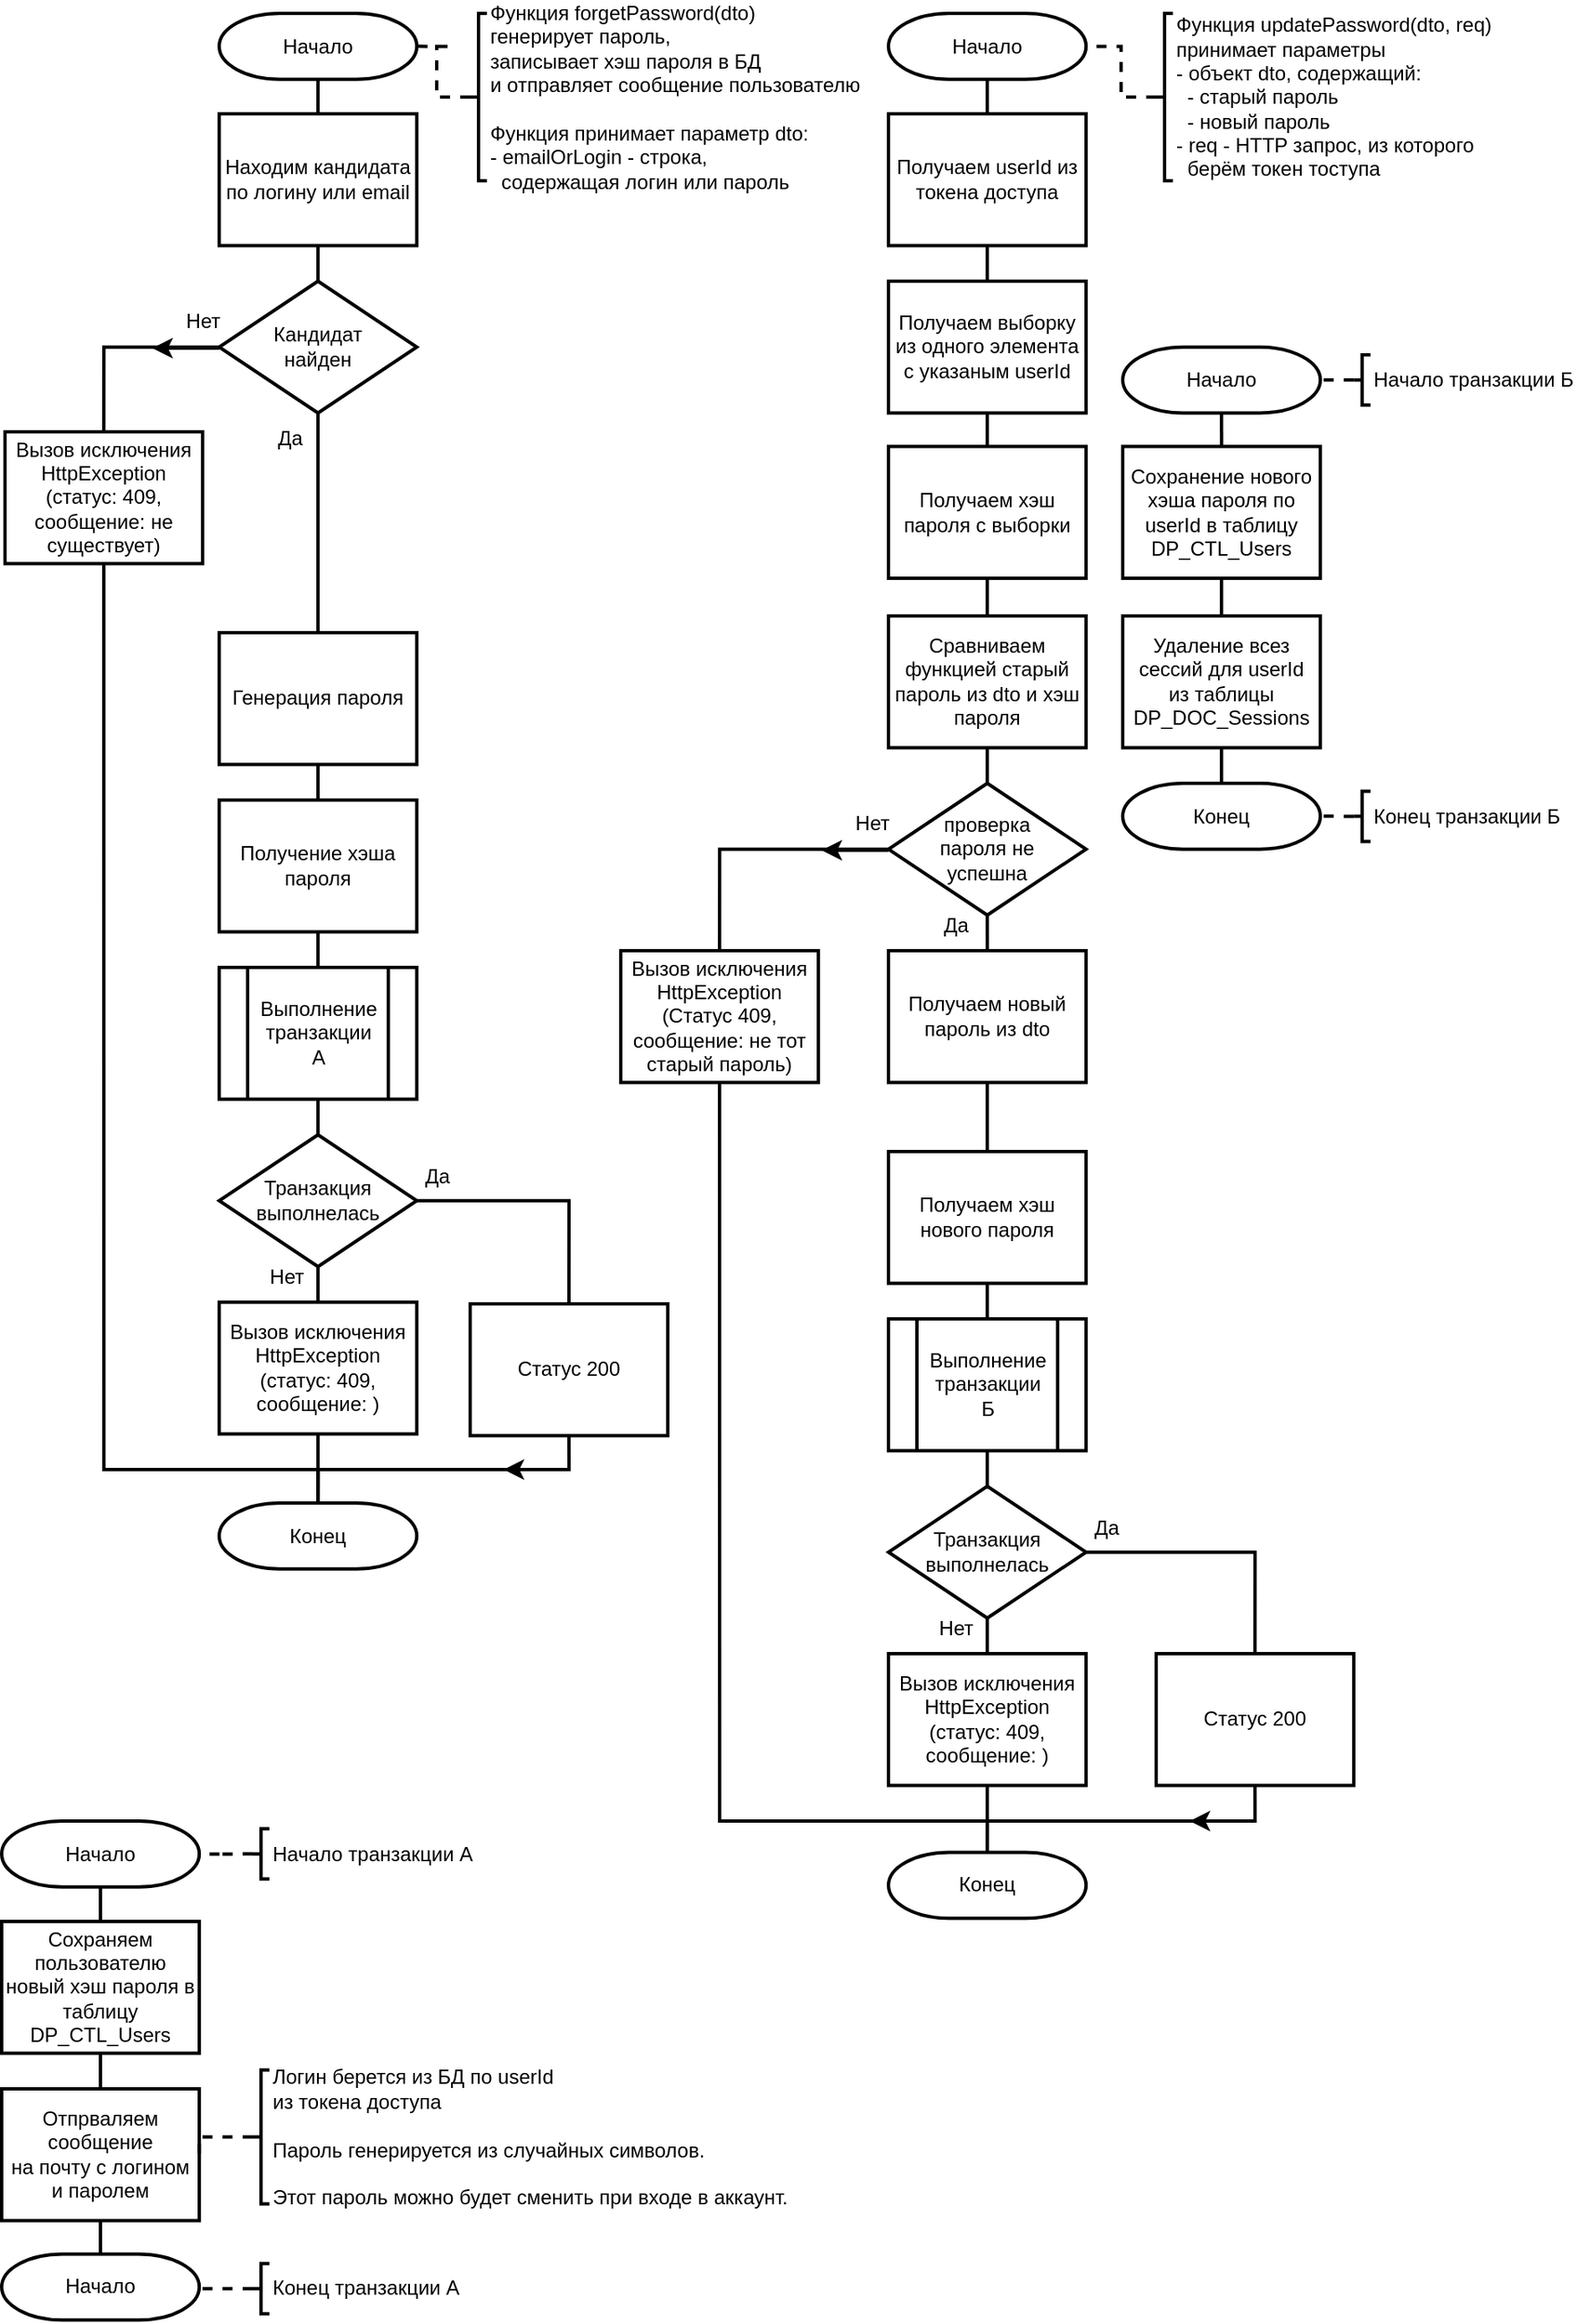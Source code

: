 <mxfile version="21.2.8" type="device">
  <diagram name="Page-1" id="kvOCVS-2oar1exU39d4m">
    <mxGraphModel dx="2245" dy="828" grid="1" gridSize="10" guides="1" tooltips="1" connect="1" arrows="1" fold="1" page="1" pageScale="1" pageWidth="827" pageHeight="1169" math="0" shadow="0">
      <root>
        <mxCell id="0" />
        <mxCell id="1" parent="0" />
        <mxCell id="h9ZfaHMag2D2NoeH-0F6-19" style="edgeStyle=orthogonalEdgeStyle;rounded=0;orthogonalLoop=1;jettySize=auto;html=1;exitX=0.5;exitY=1;exitDx=0;exitDy=0;exitPerimeter=0;entryX=0.5;entryY=0;entryDx=0;entryDy=0;endArrow=none;endFill=0;strokeWidth=2;" parent="1" source="h9ZfaHMag2D2NoeH-0F6-1" target="h9ZfaHMag2D2NoeH-0F6-2" edge="1">
          <mxGeometry relative="1" as="geometry" />
        </mxCell>
        <mxCell id="h9ZfaHMag2D2NoeH-0F6-1" value="Начало" style="strokeWidth=2;html=1;shape=mxgraph.flowchart.terminator;whiteSpace=wrap;" parent="1" vertex="1">
          <mxGeometry x="10" y="40" width="118.11" height="39.37" as="geometry" />
        </mxCell>
        <mxCell id="h9ZfaHMag2D2NoeH-0F6-20" style="edgeStyle=orthogonalEdgeStyle;rounded=0;orthogonalLoop=1;jettySize=auto;html=1;exitX=0.5;exitY=1;exitDx=0;exitDy=0;entryX=0.5;entryY=0;entryDx=0;entryDy=0;entryPerimeter=0;strokeWidth=2;endArrow=none;endFill=0;" parent="1" source="h9ZfaHMag2D2NoeH-0F6-2" target="h9ZfaHMag2D2NoeH-0F6-4" edge="1">
          <mxGeometry relative="1" as="geometry" />
        </mxCell>
        <mxCell id="h9ZfaHMag2D2NoeH-0F6-2" value="Находим кандидата по логину или email" style="rounded=0;whiteSpace=wrap;html=1;absoluteArcSize=1;arcSize=14;strokeWidth=2;" parent="1" vertex="1">
          <mxGeometry x="10" y="100" width="118.11" height="78.74" as="geometry" />
        </mxCell>
        <mxCell id="iGPbOTBsOZ7Pedutyobs-1" style="edgeStyle=orthogonalEdgeStyle;rounded=0;orthogonalLoop=1;jettySize=auto;html=1;exitX=0.5;exitY=1;exitDx=0;exitDy=0;exitPerimeter=0;entryX=0.5;entryY=0;entryDx=0;entryDy=0;endArrow=none;endFill=0;strokeWidth=2;" parent="1" source="h9ZfaHMag2D2NoeH-0F6-4" target="h9ZfaHMag2D2NoeH-0F6-6" edge="1">
          <mxGeometry relative="1" as="geometry" />
        </mxCell>
        <mxCell id="iGPbOTBsOZ7Pedutyobs-2" style="edgeStyle=orthogonalEdgeStyle;rounded=0;orthogonalLoop=1;jettySize=auto;html=1;exitX=0;exitY=0.5;exitDx=0;exitDy=0;exitPerimeter=0;entryX=0.5;entryY=0;entryDx=0;entryDy=0;strokeWidth=2;endArrow=none;endFill=0;" parent="1" source="h9ZfaHMag2D2NoeH-0F6-4" target="h9ZfaHMag2D2NoeH-0F6-5" edge="1">
          <mxGeometry relative="1" as="geometry" />
        </mxCell>
        <mxCell id="h9ZfaHMag2D2NoeH-0F6-4" value="Кандидат&lt;br&gt;найден" style="strokeWidth=2;html=1;shape=mxgraph.flowchart.decision;whiteSpace=wrap;" parent="1" vertex="1">
          <mxGeometry x="10" y="200" width="118.11" height="78.74" as="geometry" />
        </mxCell>
        <mxCell id="iGPbOTBsOZ7Pedutyobs-4" style="edgeStyle=orthogonalEdgeStyle;rounded=0;orthogonalLoop=1;jettySize=auto;html=1;exitX=0.5;exitY=1;exitDx=0;exitDy=0;entryX=0.5;entryY=0;entryDx=0;entryDy=0;entryPerimeter=0;strokeWidth=2;endArrow=none;endFill=0;" parent="1" source="h9ZfaHMag2D2NoeH-0F6-5" target="h9ZfaHMag2D2NoeH-0F6-17" edge="1">
          <mxGeometry relative="1" as="geometry">
            <Array as="points">
              <mxPoint x="-59" y="910" />
              <mxPoint x="69" y="910" />
            </Array>
          </mxGeometry>
        </mxCell>
        <mxCell id="h9ZfaHMag2D2NoeH-0F6-5" value="Вызов исключения HttpException&lt;br&gt;(статус: 409, сообщение: не существует)" style="rounded=0;whiteSpace=wrap;html=1;absoluteArcSize=1;arcSize=14;strokeWidth=2;" parent="1" vertex="1">
          <mxGeometry x="-118" y="290" width="118.11" height="78.74" as="geometry" />
        </mxCell>
        <mxCell id="h9ZfaHMag2D2NoeH-0F6-23" style="edgeStyle=orthogonalEdgeStyle;rounded=0;orthogonalLoop=1;jettySize=auto;html=1;exitX=0.5;exitY=1;exitDx=0;exitDy=0;entryX=0.5;entryY=0;entryDx=0;entryDy=0;strokeWidth=2;endArrow=none;endFill=0;" parent="1" source="h9ZfaHMag2D2NoeH-0F6-6" target="h9ZfaHMag2D2NoeH-0F6-7" edge="1">
          <mxGeometry relative="1" as="geometry" />
        </mxCell>
        <mxCell id="h9ZfaHMag2D2NoeH-0F6-6" value="Генерация пароля" style="rounded=0;whiteSpace=wrap;html=1;absoluteArcSize=1;arcSize=14;strokeWidth=2;" parent="1" vertex="1">
          <mxGeometry x="10" y="410" width="118.11" height="78.74" as="geometry" />
        </mxCell>
        <mxCell id="h9ZfaHMag2D2NoeH-0F6-24" style="edgeStyle=orthogonalEdgeStyle;rounded=0;orthogonalLoop=1;jettySize=auto;html=1;exitX=0.5;exitY=1;exitDx=0;exitDy=0;entryX=0.5;entryY=0;entryDx=0;entryDy=0;strokeWidth=2;endArrow=none;endFill=0;" parent="1" source="h9ZfaHMag2D2NoeH-0F6-7" target="h9ZfaHMag2D2NoeH-0F6-8" edge="1">
          <mxGeometry relative="1" as="geometry" />
        </mxCell>
        <mxCell id="h9ZfaHMag2D2NoeH-0F6-7" value="Получение хэша пароля" style="rounded=0;whiteSpace=wrap;html=1;absoluteArcSize=1;arcSize=14;strokeWidth=2;" parent="1" vertex="1">
          <mxGeometry x="10" y="510" width="118.11" height="78.74" as="geometry" />
        </mxCell>
        <mxCell id="h9ZfaHMag2D2NoeH-0F6-25" style="edgeStyle=orthogonalEdgeStyle;rounded=0;orthogonalLoop=1;jettySize=auto;html=1;exitX=0.5;exitY=1;exitDx=0;exitDy=0;entryX=0.5;entryY=0;entryDx=0;entryDy=0;entryPerimeter=0;strokeWidth=2;endArrow=none;endFill=0;" parent="1" source="h9ZfaHMag2D2NoeH-0F6-8" target="h9ZfaHMag2D2NoeH-0F6-9" edge="1">
          <mxGeometry relative="1" as="geometry" />
        </mxCell>
        <mxCell id="h9ZfaHMag2D2NoeH-0F6-8" value="Выполнение транзакции&lt;br&gt;А" style="verticalLabelPosition=middle;verticalAlign=middle;html=1;shape=process;whiteSpace=wrap;rounded=0;size=0.14;arcSize=6;labelPosition=center;align=center;strokeWidth=2;" parent="1" vertex="1">
          <mxGeometry x="10" y="610" width="118.11" height="78.74" as="geometry" />
        </mxCell>
        <mxCell id="h9ZfaHMag2D2NoeH-0F6-26" style="edgeStyle=orthogonalEdgeStyle;rounded=0;orthogonalLoop=1;jettySize=auto;html=1;exitX=0.5;exitY=1;exitDx=0;exitDy=0;exitPerimeter=0;entryX=0.5;entryY=0;entryDx=0;entryDy=0;strokeWidth=2;endArrow=none;endFill=0;" parent="1" source="h9ZfaHMag2D2NoeH-0F6-9" target="h9ZfaHMag2D2NoeH-0F6-16" edge="1">
          <mxGeometry relative="1" as="geometry" />
        </mxCell>
        <mxCell id="h9ZfaHMag2D2NoeH-0F6-27" style="edgeStyle=orthogonalEdgeStyle;rounded=0;orthogonalLoop=1;jettySize=auto;html=1;exitX=1;exitY=0.5;exitDx=0;exitDy=0;exitPerimeter=0;entryX=0.5;entryY=0;entryDx=0;entryDy=0;strokeWidth=2;endArrow=none;endFill=0;" parent="1" source="h9ZfaHMag2D2NoeH-0F6-9" target="h9ZfaHMag2D2NoeH-0F6-18" edge="1">
          <mxGeometry relative="1" as="geometry" />
        </mxCell>
        <mxCell id="h9ZfaHMag2D2NoeH-0F6-9" value="Транзакция выполнелась" style="strokeWidth=2;html=1;shape=mxgraph.flowchart.decision;whiteSpace=wrap;" parent="1" vertex="1">
          <mxGeometry x="10" y="710" width="118.11" height="78.74" as="geometry" />
        </mxCell>
        <mxCell id="h9ZfaHMag2D2NoeH-0F6-31" style="edgeStyle=orthogonalEdgeStyle;rounded=0;orthogonalLoop=1;jettySize=auto;html=1;exitX=0.5;exitY=1;exitDx=0;exitDy=0;exitPerimeter=0;entryX=0.5;entryY=0;entryDx=0;entryDy=0;strokeWidth=2;endArrow=none;endFill=0;" parent="1" source="h9ZfaHMag2D2NoeH-0F6-10" target="h9ZfaHMag2D2NoeH-0F6-11" edge="1">
          <mxGeometry relative="1" as="geometry" />
        </mxCell>
        <mxCell id="h9ZfaHMag2D2NoeH-0F6-10" value="Начало" style="strokeWidth=2;html=1;shape=mxgraph.flowchart.terminator;whiteSpace=wrap;" parent="1" vertex="1">
          <mxGeometry x="-120" y="1120" width="118.11" height="39.37" as="geometry" />
        </mxCell>
        <mxCell id="h9ZfaHMag2D2NoeH-0F6-32" style="edgeStyle=orthogonalEdgeStyle;rounded=0;orthogonalLoop=1;jettySize=auto;html=1;exitX=0.5;exitY=1;exitDx=0;exitDy=0;entryX=0.5;entryY=0;entryDx=0;entryDy=0;strokeWidth=2;endArrow=none;endFill=0;" parent="1" source="h9ZfaHMag2D2NoeH-0F6-11" target="h9ZfaHMag2D2NoeH-0F6-12" edge="1">
          <mxGeometry relative="1" as="geometry" />
        </mxCell>
        <mxCell id="h9ZfaHMag2D2NoeH-0F6-11" value="Сохраняем пользователю новый хэш пароля в таблицу DP_CTL_Users" style="rounded=0;whiteSpace=wrap;html=1;absoluteArcSize=1;arcSize=14;strokeWidth=2;" parent="1" vertex="1">
          <mxGeometry x="-120" y="1180" width="118.11" height="78.74" as="geometry" />
        </mxCell>
        <mxCell id="h9ZfaHMag2D2NoeH-0F6-33" style="edgeStyle=orthogonalEdgeStyle;rounded=0;orthogonalLoop=1;jettySize=auto;html=1;exitX=0.5;exitY=1;exitDx=0;exitDy=0;entryX=0.5;entryY=0;entryDx=0;entryDy=0;entryPerimeter=0;strokeWidth=2;endArrow=none;endFill=0;" parent="1" source="h9ZfaHMag2D2NoeH-0F6-12" target="h9ZfaHMag2D2NoeH-0F6-15" edge="1">
          <mxGeometry relative="1" as="geometry" />
        </mxCell>
        <mxCell id="h9ZfaHMag2D2NoeH-0F6-12" value="Отпрваляем сообщение&lt;br&gt;на почту с логином и паролем" style="rounded=0;whiteSpace=wrap;html=1;absoluteArcSize=1;arcSize=14;strokeWidth=2;" parent="1" vertex="1">
          <mxGeometry x="-120" y="1280" width="118.11" height="78.74" as="geometry" />
        </mxCell>
        <mxCell id="h9ZfaHMag2D2NoeH-0F6-14" style="edgeStyle=orthogonalEdgeStyle;rounded=0;orthogonalLoop=1;jettySize=auto;html=1;exitX=0;exitY=0.5;exitDx=0;exitDy=0;exitPerimeter=0;entryX=1;entryY=0.5;entryDx=0;entryDy=0;strokeWidth=2;endArrow=none;endFill=0;dashed=1;" parent="1" source="h9ZfaHMag2D2NoeH-0F6-13" target="h9ZfaHMag2D2NoeH-0F6-12" edge="1">
          <mxGeometry relative="1" as="geometry" />
        </mxCell>
        <mxCell id="h9ZfaHMag2D2NoeH-0F6-13" value="Логин берется из БД по userId&lt;br&gt;из токена доступа&lt;br&gt;&lt;br&gt;Пароль генерируется из случайных символов.&lt;br&gt;&lt;br&gt;Этот пароль можно будет сменить при входе в аккаунт." style="strokeWidth=2;html=1;shape=mxgraph.flowchart.annotation_2;align=left;labelPosition=right;pointerEvents=1;" parent="1" vertex="1">
          <mxGeometry x="30" y="1268.74" width="10" height="80" as="geometry" />
        </mxCell>
        <mxCell id="h9ZfaHMag2D2NoeH-0F6-15" value="Начало" style="strokeWidth=2;html=1;shape=mxgraph.flowchart.terminator;whiteSpace=wrap;" parent="1" vertex="1">
          <mxGeometry x="-120" y="1378.74" width="118.11" height="39.37" as="geometry" />
        </mxCell>
        <mxCell id="h9ZfaHMag2D2NoeH-0F6-28" style="edgeStyle=orthogonalEdgeStyle;rounded=0;orthogonalLoop=1;jettySize=auto;html=1;exitX=0.5;exitY=1;exitDx=0;exitDy=0;entryX=0.5;entryY=0;entryDx=0;entryDy=0;entryPerimeter=0;strokeWidth=2;endArrow=none;endFill=0;" parent="1" source="h9ZfaHMag2D2NoeH-0F6-16" target="h9ZfaHMag2D2NoeH-0F6-17" edge="1">
          <mxGeometry relative="1" as="geometry" />
        </mxCell>
        <mxCell id="h9ZfaHMag2D2NoeH-0F6-16" value="Вызов исключения&lt;br&gt;HttpException&lt;br&gt;(статус: 409, сообщение: )" style="rounded=0;whiteSpace=wrap;html=1;absoluteArcSize=1;arcSize=14;strokeWidth=2;" parent="1" vertex="1">
          <mxGeometry x="10" y="810" width="118.11" height="78.74" as="geometry" />
        </mxCell>
        <mxCell id="h9ZfaHMag2D2NoeH-0F6-17" value="Конец" style="strokeWidth=2;html=1;shape=mxgraph.flowchart.terminator;whiteSpace=wrap;" parent="1" vertex="1">
          <mxGeometry x="10" y="930" width="118.11" height="39.37" as="geometry" />
        </mxCell>
        <mxCell id="h9ZfaHMag2D2NoeH-0F6-29" style="edgeStyle=orthogonalEdgeStyle;rounded=0;orthogonalLoop=1;jettySize=auto;html=1;exitX=0.5;exitY=1;exitDx=0;exitDy=0;entryX=0.5;entryY=0;entryDx=0;entryDy=0;entryPerimeter=0;endArrow=none;endFill=0;strokeWidth=2;" parent="1" source="h9ZfaHMag2D2NoeH-0F6-18" target="h9ZfaHMag2D2NoeH-0F6-17" edge="1">
          <mxGeometry relative="1" as="geometry">
            <Array as="points">
              <mxPoint x="219" y="910" />
              <mxPoint x="69" y="910" />
            </Array>
          </mxGeometry>
        </mxCell>
        <mxCell id="h9ZfaHMag2D2NoeH-0F6-18" value="Статус 200" style="rounded=0;whiteSpace=wrap;html=1;absoluteArcSize=1;arcSize=14;strokeWidth=2;" parent="1" vertex="1">
          <mxGeometry x="160" y="811" width="118.11" height="78.74" as="geometry" />
        </mxCell>
        <mxCell id="h9ZfaHMag2D2NoeH-0F6-30" value="" style="endArrow=classic;html=1;rounded=0;strokeWidth=2;" parent="1" edge="1">
          <mxGeometry width="50" height="50" relative="1" as="geometry">
            <mxPoint x="220.0" y="910" as="sourcePoint" />
            <mxPoint x="180.0" y="910" as="targetPoint" />
          </mxGeometry>
        </mxCell>
        <mxCell id="h9ZfaHMag2D2NoeH-0F6-35" style="edgeStyle=orthogonalEdgeStyle;rounded=0;orthogonalLoop=1;jettySize=auto;html=1;exitX=0;exitY=0.5;exitDx=0;exitDy=0;exitPerimeter=0;entryX=1;entryY=0.5;entryDx=0;entryDy=0;entryPerimeter=0;strokeWidth=2;dashed=1;endArrow=none;endFill=0;" parent="1" source="h9ZfaHMag2D2NoeH-0F6-34" target="h9ZfaHMag2D2NoeH-0F6-1" edge="1">
          <mxGeometry relative="1" as="geometry" />
        </mxCell>
        <mxCell id="h9ZfaHMag2D2NoeH-0F6-34" value="Функция forgetPassword(dto)&lt;br&gt;генерирует пароль,&lt;br&gt;записывает хэш пароля в БД&lt;br&gt;и отправляет сообщение пользователю&lt;br&gt;&lt;br&gt;Функция принимает параметр dto:&lt;br&gt;- emailOrLogin - строка,&lt;br&gt;&amp;nbsp; содержащая логин или пароль" style="strokeWidth=2;html=1;shape=mxgraph.flowchart.annotation_2;align=left;labelPosition=right;pointerEvents=1;" parent="1" vertex="1">
          <mxGeometry x="160" y="40" width="10" height="100" as="geometry" />
        </mxCell>
        <mxCell id="h9ZfaHMag2D2NoeH-0F6-38" style="edgeStyle=orthogonalEdgeStyle;rounded=0;orthogonalLoop=1;jettySize=auto;html=1;exitX=0;exitY=0.5;exitDx=0;exitDy=0;exitPerimeter=0;strokeWidth=2;dashed=1;endArrow=none;endFill=0;" parent="1" source="h9ZfaHMag2D2NoeH-0F6-36" target="h9ZfaHMag2D2NoeH-0F6-10" edge="1">
          <mxGeometry relative="1" as="geometry" />
        </mxCell>
        <mxCell id="h9ZfaHMag2D2NoeH-0F6-36" value="Начало транзакции А" style="strokeWidth=2;html=1;shape=mxgraph.flowchart.annotation_2;align=left;labelPosition=right;pointerEvents=1;" parent="1" vertex="1">
          <mxGeometry x="30" y="1124.68" width="10" height="30" as="geometry" />
        </mxCell>
        <mxCell id="h9ZfaHMag2D2NoeH-0F6-40" style="edgeStyle=orthogonalEdgeStyle;rounded=0;orthogonalLoop=1;jettySize=auto;html=1;exitX=0;exitY=0.5;exitDx=0;exitDy=0;exitPerimeter=0;entryX=1;entryY=0.5;entryDx=0;entryDy=0;entryPerimeter=0;endArrow=none;endFill=0;strokeWidth=2;dashed=1;" parent="1" source="h9ZfaHMag2D2NoeH-0F6-39" target="h9ZfaHMag2D2NoeH-0F6-15" edge="1">
          <mxGeometry relative="1" as="geometry" />
        </mxCell>
        <mxCell id="h9ZfaHMag2D2NoeH-0F6-39" value="Конец транзакции А" style="strokeWidth=2;html=1;shape=mxgraph.flowchart.annotation_2;align=left;labelPosition=right;pointerEvents=1;" parent="1" vertex="1">
          <mxGeometry x="30" y="1384.37" width="10" height="30" as="geometry" />
        </mxCell>
        <mxCell id="h9ZfaHMag2D2NoeH-0F6-55" style="edgeStyle=orthogonalEdgeStyle;rounded=0;orthogonalLoop=1;jettySize=auto;html=1;exitX=0.5;exitY=1;exitDx=0;exitDy=0;exitPerimeter=0;entryX=0.5;entryY=0;entryDx=0;entryDy=0;endArrow=none;endFill=0;strokeWidth=2;" parent="1" source="h9ZfaHMag2D2NoeH-0F6-41" target="h9ZfaHMag2D2NoeH-0F6-42" edge="1">
          <mxGeometry relative="1" as="geometry" />
        </mxCell>
        <mxCell id="h9ZfaHMag2D2NoeH-0F6-41" value="Начало" style="strokeWidth=2;html=1;shape=mxgraph.flowchart.terminator;whiteSpace=wrap;" parent="1" vertex="1">
          <mxGeometry x="410" y="40" width="118.11" height="39.37" as="geometry" />
        </mxCell>
        <mxCell id="h9ZfaHMag2D2NoeH-0F6-56" style="edgeStyle=orthogonalEdgeStyle;rounded=0;orthogonalLoop=1;jettySize=auto;html=1;exitX=0.5;exitY=1;exitDx=0;exitDy=0;entryX=0.5;entryY=0;entryDx=0;entryDy=0;endArrow=none;endFill=0;strokeWidth=2;" parent="1" source="h9ZfaHMag2D2NoeH-0F6-42" target="h9ZfaHMag2D2NoeH-0F6-43" edge="1">
          <mxGeometry relative="1" as="geometry" />
        </mxCell>
        <mxCell id="h9ZfaHMag2D2NoeH-0F6-42" value="Получаем userId из токена доступа" style="rounded=0;whiteSpace=wrap;html=1;absoluteArcSize=1;arcSize=14;strokeWidth=2;" parent="1" vertex="1">
          <mxGeometry x="410" y="100" width="118.11" height="78.74" as="geometry" />
        </mxCell>
        <mxCell id="h9ZfaHMag2D2NoeH-0F6-57" style="edgeStyle=orthogonalEdgeStyle;rounded=0;orthogonalLoop=1;jettySize=auto;html=1;exitX=0.5;exitY=1;exitDx=0;exitDy=0;entryX=0.5;entryY=0;entryDx=0;entryDy=0;endArrow=none;endFill=0;strokeWidth=2;" parent="1" source="h9ZfaHMag2D2NoeH-0F6-43" target="h9ZfaHMag2D2NoeH-0F6-44" edge="1">
          <mxGeometry relative="1" as="geometry" />
        </mxCell>
        <mxCell id="h9ZfaHMag2D2NoeH-0F6-43" value="Получаем выборку из одного элемента с указаным userId" style="rounded=0;whiteSpace=wrap;html=1;absoluteArcSize=1;arcSize=14;strokeWidth=2;" parent="1" vertex="1">
          <mxGeometry x="410" y="200" width="118.11" height="78.74" as="geometry" />
        </mxCell>
        <mxCell id="h9ZfaHMag2D2NoeH-0F6-58" style="edgeStyle=orthogonalEdgeStyle;rounded=0;orthogonalLoop=1;jettySize=auto;html=1;exitX=0.5;exitY=1;exitDx=0;exitDy=0;entryX=0.5;entryY=0;entryDx=0;entryDy=0;strokeWidth=2;endArrow=none;endFill=0;" parent="1" source="h9ZfaHMag2D2NoeH-0F6-44" target="h9ZfaHMag2D2NoeH-0F6-45" edge="1">
          <mxGeometry relative="1" as="geometry" />
        </mxCell>
        <mxCell id="h9ZfaHMag2D2NoeH-0F6-44" value="Получаем хэш пароля с выборки" style="rounded=0;whiteSpace=wrap;html=1;absoluteArcSize=1;arcSize=14;strokeWidth=2;" parent="1" vertex="1">
          <mxGeometry x="410" y="298.74" width="118.11" height="78.74" as="geometry" />
        </mxCell>
        <mxCell id="h9ZfaHMag2D2NoeH-0F6-59" style="edgeStyle=orthogonalEdgeStyle;rounded=0;orthogonalLoop=1;jettySize=auto;html=1;exitX=0.5;exitY=1;exitDx=0;exitDy=0;entryX=0.5;entryY=0;entryDx=0;entryDy=0;entryPerimeter=0;strokeWidth=2;endArrow=none;endFill=0;" parent="1" source="h9ZfaHMag2D2NoeH-0F6-45" target="h9ZfaHMag2D2NoeH-0F6-46" edge="1">
          <mxGeometry relative="1" as="geometry" />
        </mxCell>
        <mxCell id="h9ZfaHMag2D2NoeH-0F6-45" value="Сравниваем функцией старый пароль из dto и хэш пароля" style="rounded=0;whiteSpace=wrap;html=1;absoluteArcSize=1;arcSize=14;strokeWidth=2;" parent="1" vertex="1">
          <mxGeometry x="410" y="400" width="118.11" height="78.74" as="geometry" />
        </mxCell>
        <mxCell id="h9ZfaHMag2D2NoeH-0F6-60" style="edgeStyle=orthogonalEdgeStyle;rounded=0;orthogonalLoop=1;jettySize=auto;html=1;exitX=0.5;exitY=1;exitDx=0;exitDy=0;exitPerimeter=0;strokeWidth=2;endArrow=none;endFill=0;" parent="1" source="h9ZfaHMag2D2NoeH-0F6-46" target="h9ZfaHMag2D2NoeH-0F6-48" edge="1">
          <mxGeometry relative="1" as="geometry" />
        </mxCell>
        <mxCell id="h9ZfaHMag2D2NoeH-0F6-61" style="edgeStyle=orthogonalEdgeStyle;rounded=0;orthogonalLoop=1;jettySize=auto;html=1;exitX=0;exitY=0.5;exitDx=0;exitDy=0;exitPerimeter=0;entryX=0.5;entryY=0;entryDx=0;entryDy=0;strokeWidth=2;endArrow=none;endFill=0;" parent="1" source="h9ZfaHMag2D2NoeH-0F6-46" target="h9ZfaHMag2D2NoeH-0F6-47" edge="1">
          <mxGeometry relative="1" as="geometry" />
        </mxCell>
        <mxCell id="h9ZfaHMag2D2NoeH-0F6-46" value="проверка&lt;br&gt;пароля не&lt;br&gt;успешна" style="strokeWidth=2;html=1;shape=mxgraph.flowchart.decision;whiteSpace=wrap;" parent="1" vertex="1">
          <mxGeometry x="410" y="500" width="118.11" height="78.74" as="geometry" />
        </mxCell>
        <mxCell id="h9ZfaHMag2D2NoeH-0F6-72" style="edgeStyle=orthogonalEdgeStyle;rounded=0;orthogonalLoop=1;jettySize=auto;html=1;exitX=0.5;exitY=1;exitDx=0;exitDy=0;entryX=0.5;entryY=0;entryDx=0;entryDy=0;entryPerimeter=0;strokeWidth=2;endArrow=none;endFill=0;" parent="1" source="h9ZfaHMag2D2NoeH-0F6-47" target="h9ZfaHMag2D2NoeH-0F6-54" edge="1">
          <mxGeometry relative="1" as="geometry">
            <Array as="points">
              <mxPoint x="309" y="1120" />
              <mxPoint x="469" y="1120" />
            </Array>
          </mxGeometry>
        </mxCell>
        <mxCell id="h9ZfaHMag2D2NoeH-0F6-47" value="Вызов исключения&lt;br&gt;HttpException&lt;br&gt;(Статус 409, сообщение: не тот старый пароль)" style="rounded=0;whiteSpace=wrap;html=1;absoluteArcSize=1;arcSize=14;strokeWidth=2;" parent="1" vertex="1">
          <mxGeometry x="250" y="600" width="118.11" height="78.74" as="geometry" />
        </mxCell>
        <mxCell id="h9ZfaHMag2D2NoeH-0F6-64" style="edgeStyle=orthogonalEdgeStyle;rounded=0;orthogonalLoop=1;jettySize=auto;html=1;exitX=0.5;exitY=1;exitDx=0;exitDy=0;entryX=0.5;entryY=0;entryDx=0;entryDy=0;endArrow=none;endFill=0;strokeWidth=2;" parent="1" source="h9ZfaHMag2D2NoeH-0F6-48" target="h9ZfaHMag2D2NoeH-0F6-49" edge="1">
          <mxGeometry relative="1" as="geometry" />
        </mxCell>
        <mxCell id="h9ZfaHMag2D2NoeH-0F6-48" value="Получаем новый пароль из dto" style="rounded=0;whiteSpace=wrap;html=1;absoluteArcSize=1;arcSize=14;strokeWidth=2;" parent="1" vertex="1">
          <mxGeometry x="410" y="600" width="118.11" height="78.74" as="geometry" />
        </mxCell>
        <mxCell id="h9ZfaHMag2D2NoeH-0F6-65" style="edgeStyle=orthogonalEdgeStyle;rounded=0;orthogonalLoop=1;jettySize=auto;html=1;exitX=0.5;exitY=1;exitDx=0;exitDy=0;entryX=0.5;entryY=0;entryDx=0;entryDy=0;endArrow=none;endFill=0;strokeWidth=2;" parent="1" source="h9ZfaHMag2D2NoeH-0F6-49" target="h9ZfaHMag2D2NoeH-0F6-50" edge="1">
          <mxGeometry relative="1" as="geometry" />
        </mxCell>
        <mxCell id="h9ZfaHMag2D2NoeH-0F6-49" value="Получаем хэш нового пароля" style="rounded=0;whiteSpace=wrap;html=1;absoluteArcSize=1;arcSize=14;strokeWidth=2;" parent="1" vertex="1">
          <mxGeometry x="410" y="720" width="118.11" height="78.74" as="geometry" />
        </mxCell>
        <mxCell id="h9ZfaHMag2D2NoeH-0F6-66" style="edgeStyle=orthogonalEdgeStyle;rounded=0;orthogonalLoop=1;jettySize=auto;html=1;exitX=0.5;exitY=1;exitDx=0;exitDy=0;entryX=0.5;entryY=0;entryDx=0;entryDy=0;entryPerimeter=0;strokeWidth=2;endArrow=none;endFill=0;" parent="1" source="h9ZfaHMag2D2NoeH-0F6-50" target="h9ZfaHMag2D2NoeH-0F6-51" edge="1">
          <mxGeometry relative="1" as="geometry" />
        </mxCell>
        <mxCell id="h9ZfaHMag2D2NoeH-0F6-50" value="Выполнение транзакции&lt;br&gt;Б" style="verticalLabelPosition=middle;verticalAlign=middle;html=1;shape=process;whiteSpace=wrap;rounded=0;size=0.14;arcSize=6;labelPosition=center;align=center;strokeWidth=2;" parent="1" vertex="1">
          <mxGeometry x="410" y="820" width="118.11" height="78.74" as="geometry" />
        </mxCell>
        <mxCell id="h9ZfaHMag2D2NoeH-0F6-67" style="edgeStyle=orthogonalEdgeStyle;rounded=0;orthogonalLoop=1;jettySize=auto;html=1;exitX=0.5;exitY=1;exitDx=0;exitDy=0;exitPerimeter=0;entryX=0.5;entryY=0;entryDx=0;entryDy=0;strokeWidth=2;endArrow=none;endFill=0;" parent="1" source="h9ZfaHMag2D2NoeH-0F6-51" target="h9ZfaHMag2D2NoeH-0F6-52" edge="1">
          <mxGeometry relative="1" as="geometry" />
        </mxCell>
        <mxCell id="h9ZfaHMag2D2NoeH-0F6-68" style="edgeStyle=orthogonalEdgeStyle;rounded=0;orthogonalLoop=1;jettySize=auto;html=1;exitX=1;exitY=0.5;exitDx=0;exitDy=0;exitPerimeter=0;entryX=0.5;entryY=0;entryDx=0;entryDy=0;strokeWidth=2;endArrow=none;endFill=0;" parent="1" source="h9ZfaHMag2D2NoeH-0F6-51" target="h9ZfaHMag2D2NoeH-0F6-53" edge="1">
          <mxGeometry relative="1" as="geometry" />
        </mxCell>
        <mxCell id="h9ZfaHMag2D2NoeH-0F6-51" value="Транзакция выполнелась" style="strokeWidth=2;html=1;shape=mxgraph.flowchart.decision;whiteSpace=wrap;" parent="1" vertex="1">
          <mxGeometry x="410" y="920" width="118.11" height="78.74" as="geometry" />
        </mxCell>
        <mxCell id="h9ZfaHMag2D2NoeH-0F6-70" style="edgeStyle=orthogonalEdgeStyle;rounded=0;orthogonalLoop=1;jettySize=auto;html=1;exitX=0.5;exitY=1;exitDx=0;exitDy=0;entryX=0.5;entryY=0;entryDx=0;entryDy=0;entryPerimeter=0;strokeWidth=2;endArrow=none;endFill=0;" parent="1" source="h9ZfaHMag2D2NoeH-0F6-52" target="h9ZfaHMag2D2NoeH-0F6-54" edge="1">
          <mxGeometry relative="1" as="geometry" />
        </mxCell>
        <mxCell id="h9ZfaHMag2D2NoeH-0F6-52" value="Вызов исключения&lt;br&gt;HttpException&lt;br&gt;(статус: 409, сообщение: )" style="rounded=0;whiteSpace=wrap;html=1;absoluteArcSize=1;arcSize=14;strokeWidth=2;" parent="1" vertex="1">
          <mxGeometry x="410" y="1020" width="118.11" height="78.74" as="geometry" />
        </mxCell>
        <mxCell id="h9ZfaHMag2D2NoeH-0F6-69" style="edgeStyle=orthogonalEdgeStyle;rounded=0;orthogonalLoop=1;jettySize=auto;html=1;exitX=0.5;exitY=1;exitDx=0;exitDy=0;strokeWidth=2;endArrow=none;endFill=0;" parent="1" source="h9ZfaHMag2D2NoeH-0F6-53" target="h9ZfaHMag2D2NoeH-0F6-54" edge="1">
          <mxGeometry relative="1" as="geometry">
            <Array as="points">
              <mxPoint x="629" y="1120" />
              <mxPoint x="469" y="1120" />
            </Array>
          </mxGeometry>
        </mxCell>
        <mxCell id="h9ZfaHMag2D2NoeH-0F6-53" value="Статус 200" style="rounded=0;whiteSpace=wrap;html=1;absoluteArcSize=1;arcSize=14;strokeWidth=2;" parent="1" vertex="1">
          <mxGeometry x="570" y="1020" width="118.11" height="78.74" as="geometry" />
        </mxCell>
        <mxCell id="h9ZfaHMag2D2NoeH-0F6-54" value="Конец" style="strokeWidth=2;html=1;shape=mxgraph.flowchart.terminator;whiteSpace=wrap;" parent="1" vertex="1">
          <mxGeometry x="410" y="1138.74" width="118.11" height="39.37" as="geometry" />
        </mxCell>
        <mxCell id="h9ZfaHMag2D2NoeH-0F6-62" value="" style="endArrow=classic;html=1;rounded=0;strokeWidth=2;" parent="1" edge="1">
          <mxGeometry width="50" height="50" relative="1" as="geometry">
            <mxPoint x="410.0" y="540" as="sourcePoint" />
            <mxPoint x="370.0" y="540" as="targetPoint" />
          </mxGeometry>
        </mxCell>
        <mxCell id="h9ZfaHMag2D2NoeH-0F6-71" value="" style="endArrow=classic;html=1;rounded=0;strokeWidth=2;" parent="1" edge="1">
          <mxGeometry width="50" height="50" relative="1" as="geometry">
            <mxPoint x="630.0" y="1120" as="sourcePoint" />
            <mxPoint x="590.0" y="1120" as="targetPoint" />
          </mxGeometry>
        </mxCell>
        <mxCell id="h9ZfaHMag2D2NoeH-0F6-77" style="edgeStyle=orthogonalEdgeStyle;rounded=0;orthogonalLoop=1;jettySize=auto;html=1;exitX=0.5;exitY=1;exitDx=0;exitDy=0;exitPerimeter=0;strokeWidth=2;endArrow=none;endFill=0;" parent="1" source="h9ZfaHMag2D2NoeH-0F6-73" target="h9ZfaHMag2D2NoeH-0F6-74" edge="1">
          <mxGeometry relative="1" as="geometry" />
        </mxCell>
        <mxCell id="h9ZfaHMag2D2NoeH-0F6-73" value="Начало" style="strokeWidth=2;html=1;shape=mxgraph.flowchart.terminator;whiteSpace=wrap;" parent="1" vertex="1">
          <mxGeometry x="550" y="239.37" width="118.11" height="39.37" as="geometry" />
        </mxCell>
        <mxCell id="h9ZfaHMag2D2NoeH-0F6-78" style="edgeStyle=orthogonalEdgeStyle;rounded=0;orthogonalLoop=1;jettySize=auto;html=1;exitX=0.5;exitY=1;exitDx=0;exitDy=0;entryX=0.5;entryY=0;entryDx=0;entryDy=0;endArrow=none;endFill=0;strokeWidth=2;" parent="1" source="h9ZfaHMag2D2NoeH-0F6-74" target="h9ZfaHMag2D2NoeH-0F6-75" edge="1">
          <mxGeometry relative="1" as="geometry" />
        </mxCell>
        <mxCell id="h9ZfaHMag2D2NoeH-0F6-74" value="Сохранение нового хэша пароля по userId в таблицу DP_CTL_Users" style="rounded=0;whiteSpace=wrap;html=1;absoluteArcSize=1;arcSize=14;strokeWidth=2;" parent="1" vertex="1">
          <mxGeometry x="550" y="298.74" width="118.11" height="78.74" as="geometry" />
        </mxCell>
        <mxCell id="h9ZfaHMag2D2NoeH-0F6-79" style="edgeStyle=orthogonalEdgeStyle;rounded=0;orthogonalLoop=1;jettySize=auto;html=1;exitX=0.5;exitY=1;exitDx=0;exitDy=0;entryX=0.5;entryY=0;entryDx=0;entryDy=0;entryPerimeter=0;strokeWidth=2;endArrow=none;endFill=0;" parent="1" source="h9ZfaHMag2D2NoeH-0F6-75" target="h9ZfaHMag2D2NoeH-0F6-76" edge="1">
          <mxGeometry relative="1" as="geometry" />
        </mxCell>
        <mxCell id="h9ZfaHMag2D2NoeH-0F6-75" value="Удаление всез сессий для userId&lt;br&gt;из таблицы&lt;br&gt;DP_DOC_Sessions" style="rounded=0;whiteSpace=wrap;html=1;absoluteArcSize=1;arcSize=14;strokeWidth=2;" parent="1" vertex="1">
          <mxGeometry x="550" y="400" width="118.11" height="78.74" as="geometry" />
        </mxCell>
        <mxCell id="h9ZfaHMag2D2NoeH-0F6-76" value="Конец" style="strokeWidth=2;html=1;shape=mxgraph.flowchart.terminator;whiteSpace=wrap;" parent="1" vertex="1">
          <mxGeometry x="550" y="500" width="118.11" height="39.37" as="geometry" />
        </mxCell>
        <mxCell id="h9ZfaHMag2D2NoeH-0F6-81" style="edgeStyle=orthogonalEdgeStyle;rounded=0;orthogonalLoop=1;jettySize=auto;html=1;exitX=0;exitY=0.5;exitDx=0;exitDy=0;exitPerimeter=0;strokeWidth=2;dashed=1;endArrow=none;endFill=0;" parent="1" source="h9ZfaHMag2D2NoeH-0F6-80" target="h9ZfaHMag2D2NoeH-0F6-41" edge="1">
          <mxGeometry relative="1" as="geometry" />
        </mxCell>
        <mxCell id="h9ZfaHMag2D2NoeH-0F6-80" value="Функция updatePassword(dto, req)&lt;br&gt;принимает параметры&lt;br&gt;- объект dto, содержащий:&lt;br&gt;&amp;nbsp; - старый пароль&lt;br&gt;&amp;nbsp; - новый пароль&lt;br&gt;- req - HTTP запрос, из которого&lt;br&gt;&amp;nbsp; берём токен тоступа&amp;nbsp;" style="strokeWidth=2;html=1;shape=mxgraph.flowchart.annotation_2;align=left;labelPosition=right;pointerEvents=1;" parent="1" vertex="1">
          <mxGeometry x="570" y="40" width="10" height="100" as="geometry" />
        </mxCell>
        <mxCell id="h9ZfaHMag2D2NoeH-0F6-86" style="edgeStyle=orthogonalEdgeStyle;rounded=0;orthogonalLoop=1;jettySize=auto;html=1;exitX=0;exitY=0.5;exitDx=0;exitDy=0;exitPerimeter=0;entryX=1;entryY=0.5;entryDx=0;entryDy=0;entryPerimeter=0;dashed=1;strokeWidth=2;endArrow=none;endFill=0;" parent="1" source="h9ZfaHMag2D2NoeH-0F6-82" target="h9ZfaHMag2D2NoeH-0F6-73" edge="1">
          <mxGeometry relative="1" as="geometry" />
        </mxCell>
        <mxCell id="h9ZfaHMag2D2NoeH-0F6-82" value="Начало транзакции Б" style="strokeWidth=2;html=1;shape=mxgraph.flowchart.annotation_2;align=left;labelPosition=right;pointerEvents=1;" parent="1" vertex="1">
          <mxGeometry x="688.11" y="244.05" width="10" height="30" as="geometry" />
        </mxCell>
        <mxCell id="h9ZfaHMag2D2NoeH-0F6-87" style="edgeStyle=orthogonalEdgeStyle;rounded=0;orthogonalLoop=1;jettySize=auto;html=1;exitX=0;exitY=0.5;exitDx=0;exitDy=0;exitPerimeter=0;entryX=1;entryY=0.5;entryDx=0;entryDy=0;entryPerimeter=0;strokeWidth=2;endArrow=none;endFill=0;dashed=1;" parent="1" source="h9ZfaHMag2D2NoeH-0F6-83" target="h9ZfaHMag2D2NoeH-0F6-76" edge="1">
          <mxGeometry relative="1" as="geometry" />
        </mxCell>
        <mxCell id="h9ZfaHMag2D2NoeH-0F6-83" value="Конец транзакции Б" style="strokeWidth=2;html=1;shape=mxgraph.flowchart.annotation_2;align=left;labelPosition=right;pointerEvents=1;" parent="1" vertex="1">
          <mxGeometry x="688.11" y="504.69" width="10" height="30" as="geometry" />
        </mxCell>
        <mxCell id="cRcwiFKZvEfQBfKI69vF-4" value="Да" style="text;html=1;align=center;verticalAlign=middle;resizable=0;points=[];autosize=1;strokeColor=none;fillColor=none;" parent="1" vertex="1">
          <mxGeometry x="120" y="720" width="40" height="30" as="geometry" />
        </mxCell>
        <mxCell id="cRcwiFKZvEfQBfKI69vF-5" value="Нет" style="text;html=1;align=center;verticalAlign=middle;resizable=0;points=[];autosize=1;strokeColor=none;fillColor=none;" parent="1" vertex="1">
          <mxGeometry x="30" y="780" width="40" height="30" as="geometry" />
        </mxCell>
        <mxCell id="cRcwiFKZvEfQBfKI69vF-6" value="Да" style="text;html=1;align=center;verticalAlign=middle;resizable=0;points=[];autosize=1;strokeColor=none;fillColor=none;" parent="1" vertex="1">
          <mxGeometry x="430" y="570" width="40" height="30" as="geometry" />
        </mxCell>
        <mxCell id="cRcwiFKZvEfQBfKI69vF-7" value="Нет" style="text;html=1;align=center;verticalAlign=middle;resizable=0;points=[];autosize=1;strokeColor=none;fillColor=none;" parent="1" vertex="1">
          <mxGeometry x="380" y="509.37" width="40" height="30" as="geometry" />
        </mxCell>
        <mxCell id="cRcwiFKZvEfQBfKI69vF-8" value="Да" style="text;html=1;align=center;verticalAlign=middle;resizable=0;points=[];autosize=1;strokeColor=none;fillColor=none;" parent="1" vertex="1">
          <mxGeometry x="520" y="930" width="40" height="30" as="geometry" />
        </mxCell>
        <mxCell id="cRcwiFKZvEfQBfKI69vF-9" value="Нет" style="text;html=1;align=center;verticalAlign=middle;resizable=0;points=[];autosize=1;strokeColor=none;fillColor=none;" parent="1" vertex="1">
          <mxGeometry x="430" y="990" width="40" height="30" as="geometry" />
        </mxCell>
        <mxCell id="iGPbOTBsOZ7Pedutyobs-3" value="" style="endArrow=classic;html=1;rounded=0;strokeWidth=2;" parent="1" edge="1">
          <mxGeometry width="50" height="50" relative="1" as="geometry">
            <mxPoint x="10.0" y="240" as="sourcePoint" />
            <mxPoint x="-30.0" y="240" as="targetPoint" />
          </mxGeometry>
        </mxCell>
        <mxCell id="WGNS5gO9h5QU4UXWINr6-1" value="Да" style="text;html=1;align=center;verticalAlign=middle;resizable=0;points=[];autosize=1;strokeColor=none;fillColor=none;" parent="1" vertex="1">
          <mxGeometry x="32" y="278.74" width="40" height="30" as="geometry" />
        </mxCell>
        <mxCell id="WGNS5gO9h5QU4UXWINr6-2" value="Нет" style="text;html=1;align=center;verticalAlign=middle;resizable=0;points=[];autosize=1;strokeColor=none;fillColor=none;" parent="1" vertex="1">
          <mxGeometry x="-20" y="209.37" width="40" height="30" as="geometry" />
        </mxCell>
      </root>
    </mxGraphModel>
  </diagram>
</mxfile>
